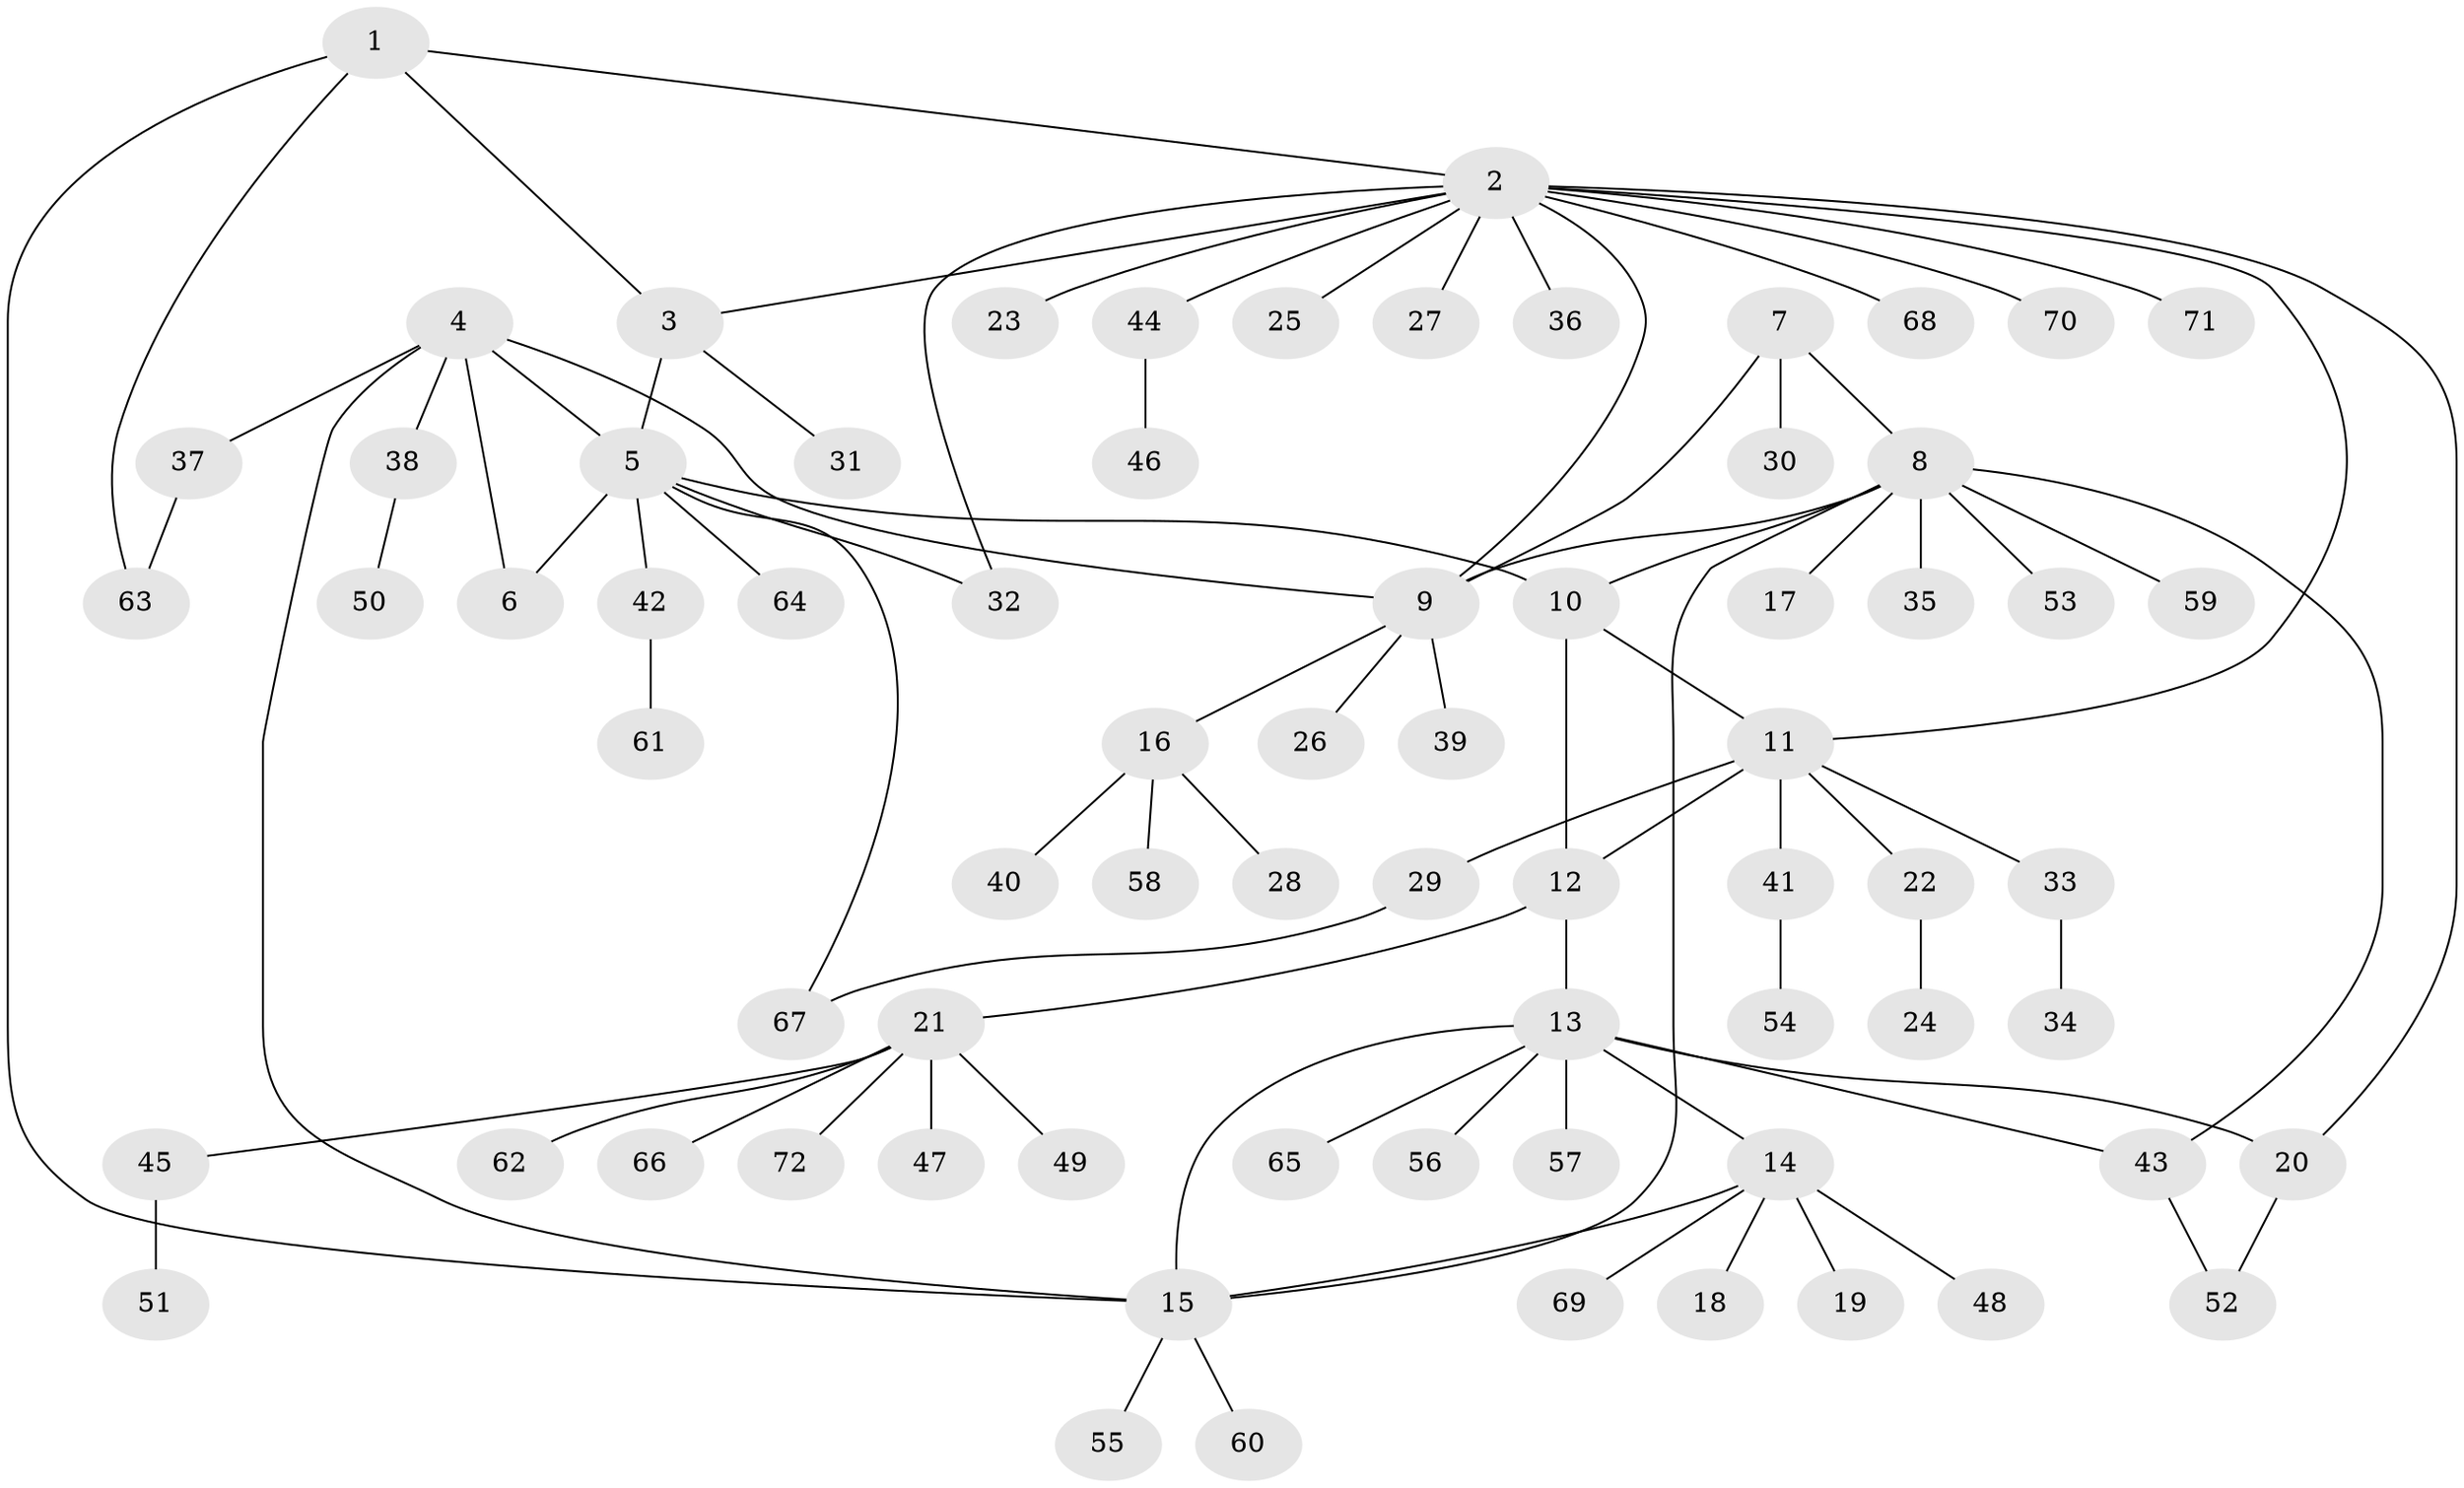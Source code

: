 // coarse degree distribution, {13: 0.02, 5: 0.06, 7: 0.04, 8: 0.02, 6: 0.04, 10: 0.02, 1: 0.7, 2: 0.06, 3: 0.02, 4: 0.02}
// Generated by graph-tools (version 1.1) at 2025/57/03/04/25 21:57:36]
// undirected, 72 vertices, 88 edges
graph export_dot {
graph [start="1"]
  node [color=gray90,style=filled];
  1;
  2;
  3;
  4;
  5;
  6;
  7;
  8;
  9;
  10;
  11;
  12;
  13;
  14;
  15;
  16;
  17;
  18;
  19;
  20;
  21;
  22;
  23;
  24;
  25;
  26;
  27;
  28;
  29;
  30;
  31;
  32;
  33;
  34;
  35;
  36;
  37;
  38;
  39;
  40;
  41;
  42;
  43;
  44;
  45;
  46;
  47;
  48;
  49;
  50;
  51;
  52;
  53;
  54;
  55;
  56;
  57;
  58;
  59;
  60;
  61;
  62;
  63;
  64;
  65;
  66;
  67;
  68;
  69;
  70;
  71;
  72;
  1 -- 2;
  1 -- 3;
  1 -- 15;
  1 -- 63;
  2 -- 3;
  2 -- 9;
  2 -- 11;
  2 -- 20;
  2 -- 23;
  2 -- 25;
  2 -- 27;
  2 -- 32;
  2 -- 36;
  2 -- 44;
  2 -- 68;
  2 -- 70;
  2 -- 71;
  3 -- 5;
  3 -- 31;
  4 -- 5;
  4 -- 6;
  4 -- 9;
  4 -- 15;
  4 -- 37;
  4 -- 38;
  5 -- 6;
  5 -- 10;
  5 -- 32;
  5 -- 42;
  5 -- 64;
  5 -- 67;
  7 -- 8;
  7 -- 9;
  7 -- 30;
  8 -- 9;
  8 -- 10;
  8 -- 15;
  8 -- 17;
  8 -- 35;
  8 -- 43;
  8 -- 53;
  8 -- 59;
  9 -- 16;
  9 -- 26;
  9 -- 39;
  10 -- 11;
  10 -- 12;
  11 -- 12;
  11 -- 22;
  11 -- 29;
  11 -- 33;
  11 -- 41;
  12 -- 13;
  12 -- 21;
  13 -- 14;
  13 -- 15;
  13 -- 20;
  13 -- 43;
  13 -- 56;
  13 -- 57;
  13 -- 65;
  14 -- 15;
  14 -- 18;
  14 -- 19;
  14 -- 48;
  14 -- 69;
  15 -- 55;
  15 -- 60;
  16 -- 28;
  16 -- 40;
  16 -- 58;
  20 -- 52;
  21 -- 45;
  21 -- 47;
  21 -- 49;
  21 -- 62;
  21 -- 66;
  21 -- 72;
  22 -- 24;
  29 -- 67;
  33 -- 34;
  37 -- 63;
  38 -- 50;
  41 -- 54;
  42 -- 61;
  43 -- 52;
  44 -- 46;
  45 -- 51;
}
